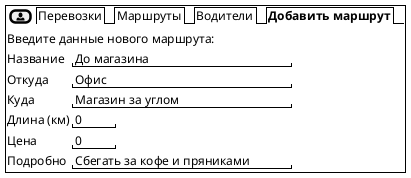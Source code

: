 @startsalt
skinparam defaultFontName Liberation Serif

{+

{ { [<&person>] } | {/ Перевозки | Маршруты | Водители | <b>Добавить маршрут} }
{ 
    Введите данные нового маршрута: 
}
{
    Название   | "До магазина                "
    Откуда     | "Офис                       "
    Куда       | "Магазин за углом           "
    Длина (км) | "0    "
    Цена       | "0    "
    Подробно   | "Сбегать за кофе и пряниками"
}

}

@endsalt


